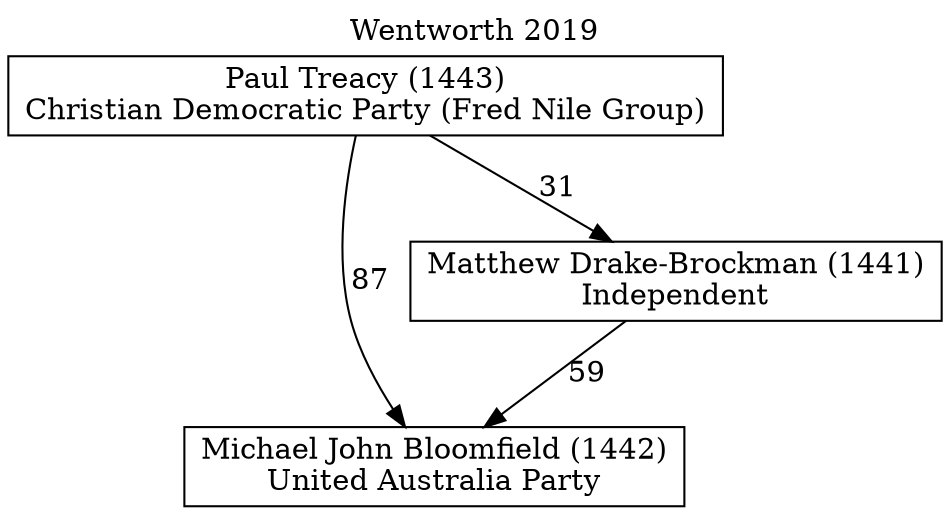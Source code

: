 // House preference flow
digraph "Michael John Bloomfield (1442)_Wentworth_2019" {
	graph [label="Wentworth 2019" labelloc=t mclimit=10]
	node [shape=box]
	"Michael John Bloomfield (1442)" [label="Michael John Bloomfield (1442)
United Australia Party"]
	"Matthew Drake-Brockman (1441)" [label="Matthew Drake-Brockman (1441)
Independent"]
	"Paul Treacy (1443)" [label="Paul Treacy (1443)
Christian Democratic Party (Fred Nile Group)"]
	"Matthew Drake-Brockman (1441)" -> "Michael John Bloomfield (1442)" [label=59]
	"Paul Treacy (1443)" -> "Matthew Drake-Brockman (1441)" [label=31]
	"Paul Treacy (1443)" -> "Michael John Bloomfield (1442)" [label=87]
}
